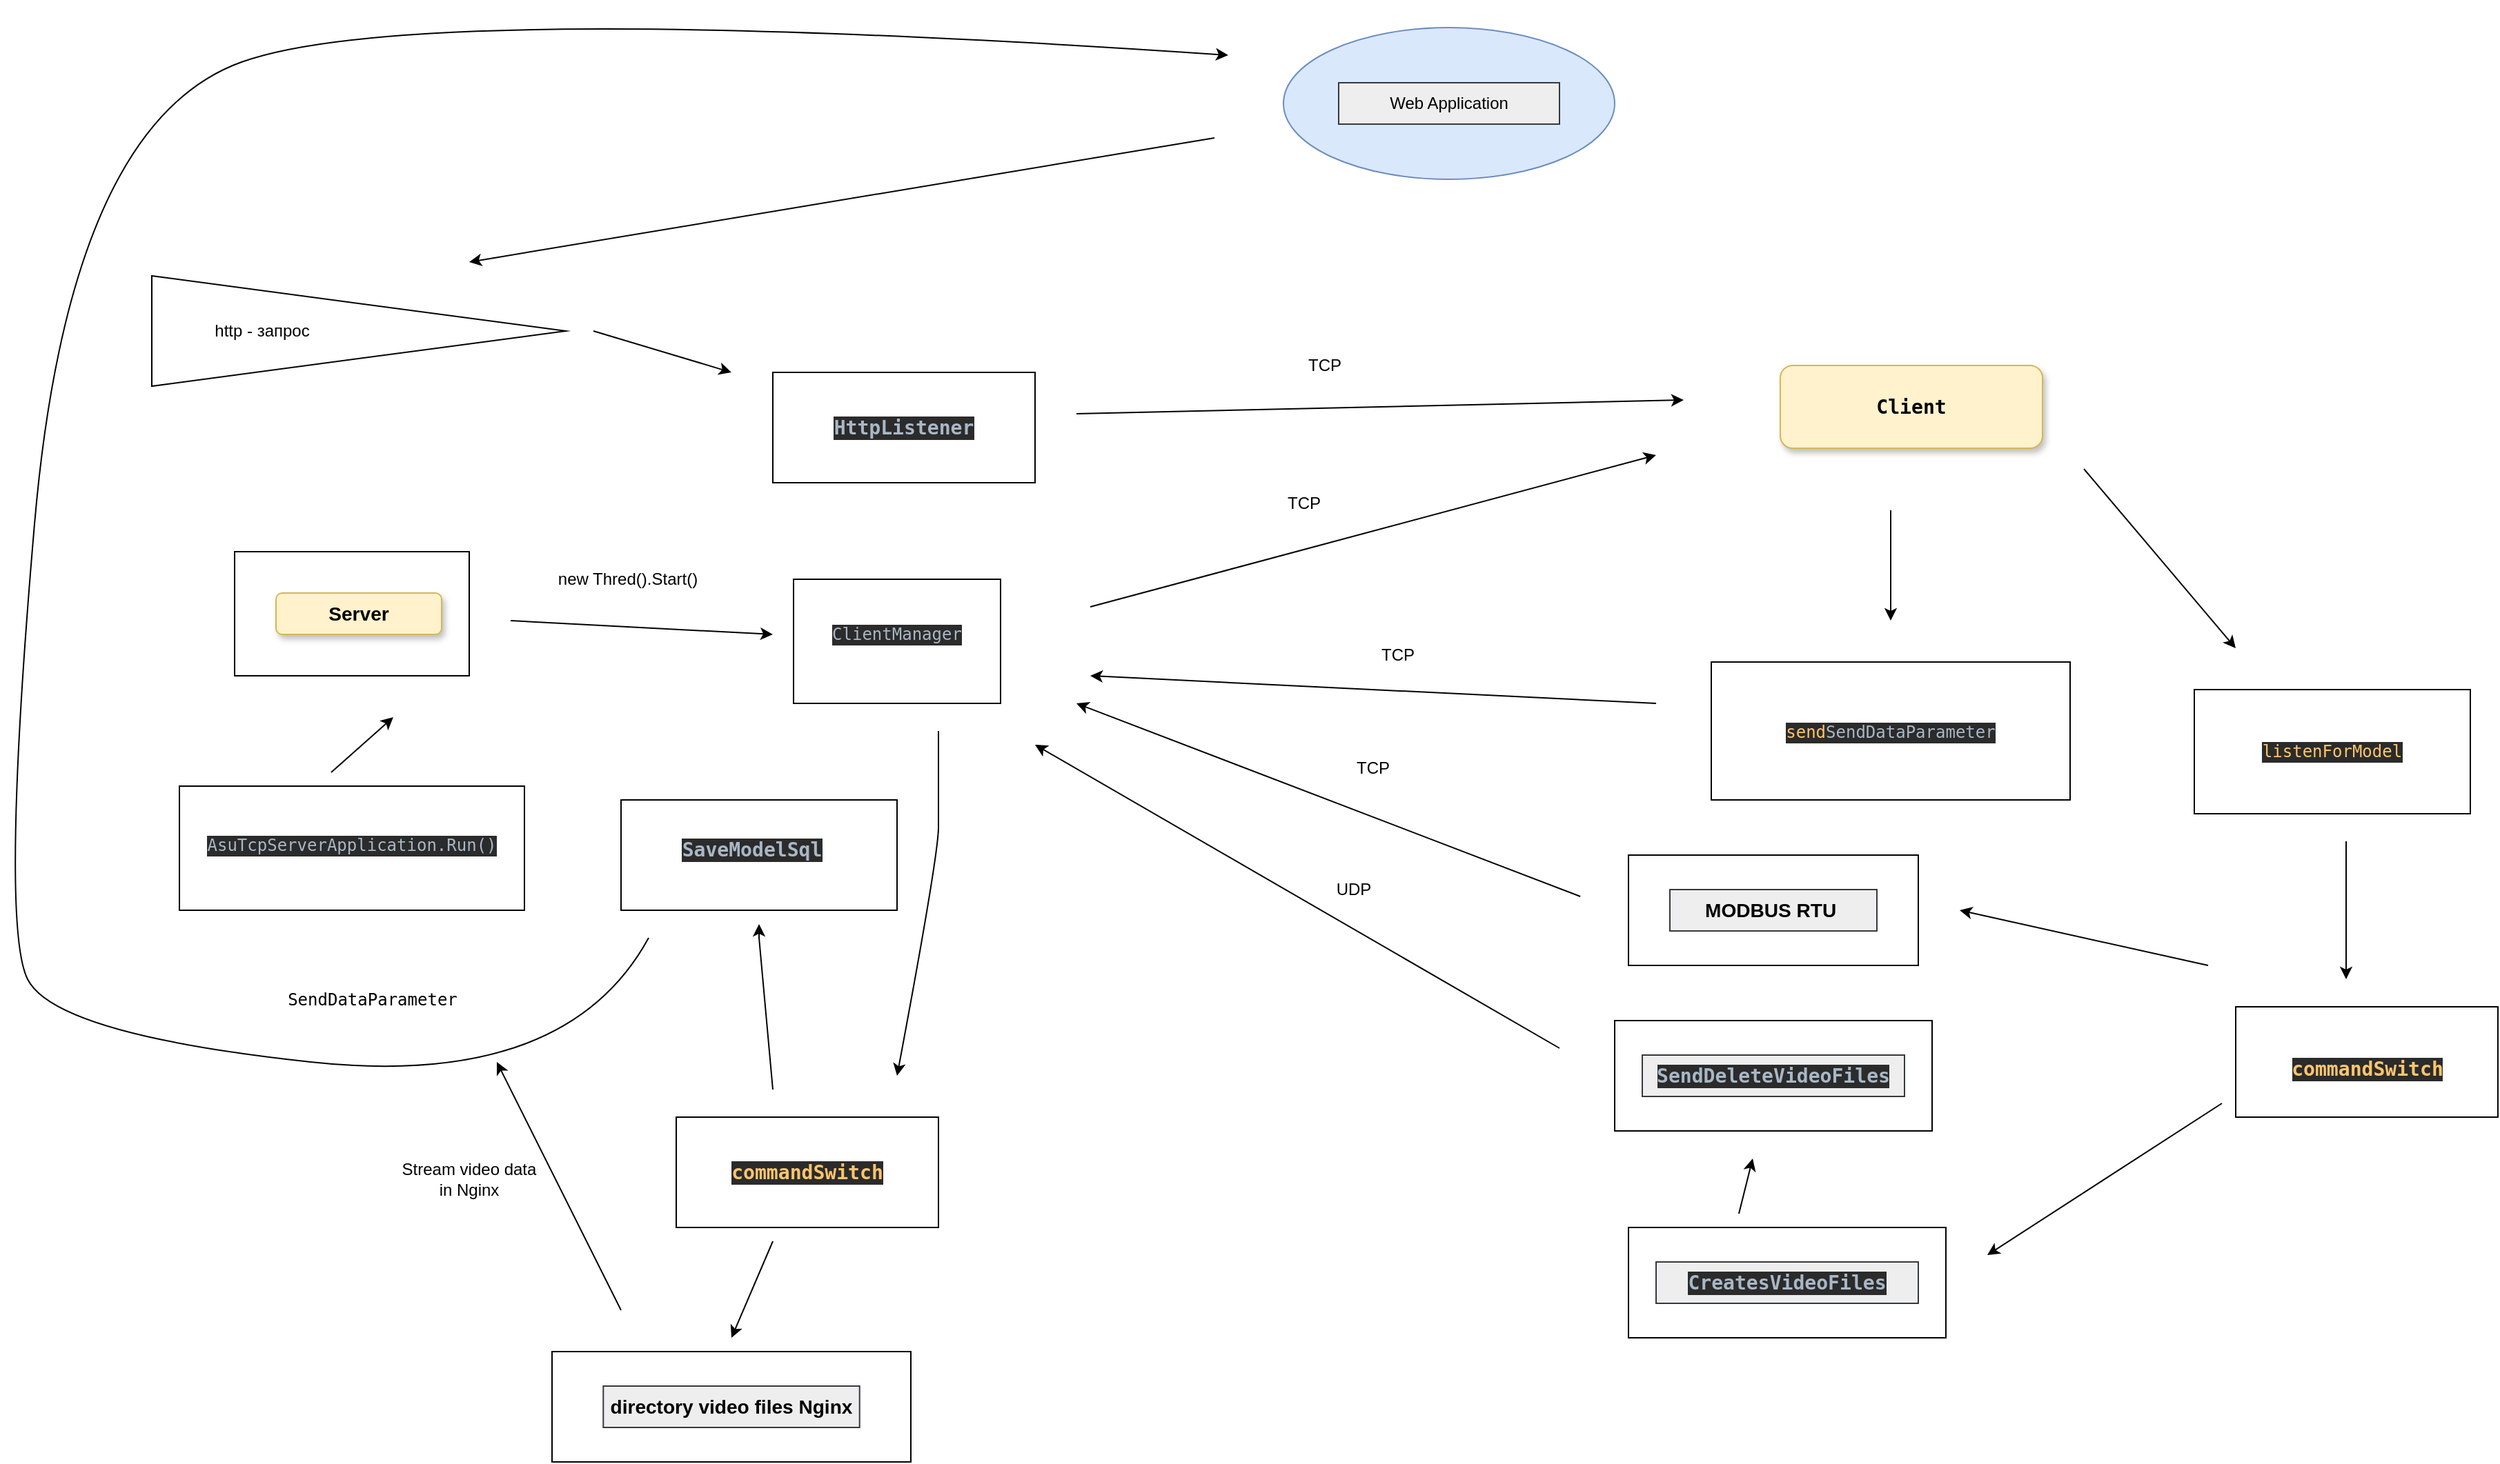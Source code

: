 <mxfile version="26.2.12">
  <diagram name="Страница — 1" id="Rlb4geR-uArXS-s5FVeR">
    <mxGraphModel dx="2641" dy="2001" grid="1" gridSize="10" guides="1" tooltips="1" connect="1" arrows="1" fold="1" page="1" pageScale="1" pageWidth="827" pageHeight="1169" math="0" shadow="0">
      <root>
        <mxCell id="0" />
        <mxCell id="1" parent="0" />
        <mxCell id="e1HhbXOasenDF4UahTZo-28" value="" style="group" parent="1" vertex="1" connectable="0">
          <mxGeometry x="430" y="230" width="410" height="110" as="geometry" />
        </mxCell>
        <mxCell id="e1HhbXOasenDF4UahTZo-27" value="" style="endArrow=classic;html=1;rounded=0;" parent="e1HhbXOasenDF4UahTZo-28" edge="1">
          <mxGeometry width="50" height="50" relative="1" as="geometry">
            <mxPoint y="110" as="sourcePoint" />
            <mxPoint x="410" as="targetPoint" />
          </mxGeometry>
        </mxCell>
        <mxCell id="e1HhbXOasenDF4UahTZo-10" value="TCP" style="text;html=1;align=center;verticalAlign=middle;whiteSpace=wrap;rounded=0;" parent="e1HhbXOasenDF4UahTZo-28" vertex="1">
          <mxGeometry x="125" y="20" width="60" height="30" as="geometry" />
        </mxCell>
        <mxCell id="DZhZ3NEIW7f9vNb_lT48-37" value="" style="group" parent="1" vertex="1" connectable="0">
          <mxGeometry x="430" y="360" width="410" height="50" as="geometry" />
        </mxCell>
        <mxCell id="DZhZ3NEIW7f9vNb_lT48-35" value="TCP" style="text;html=1;align=center;verticalAlign=middle;whiteSpace=wrap;rounded=0;" parent="DZhZ3NEIW7f9vNb_lT48-37" vertex="1">
          <mxGeometry x="209.358" width="28.197" height="30" as="geometry" />
        </mxCell>
        <mxCell id="DZhZ3NEIW7f9vNb_lT48-36" value="" style="endArrow=classic;html=1;rounded=0;" parent="DZhZ3NEIW7f9vNb_lT48-37" edge="1">
          <mxGeometry width="50" height="50" relative="1" as="geometry">
            <mxPoint x="410" y="50" as="sourcePoint" />
            <mxPoint y="30" as="targetPoint" />
          </mxGeometry>
        </mxCell>
        <mxCell id="DZhZ3NEIW7f9vNb_lT48-41" value="" style="group" parent="1" vertex="1" connectable="0">
          <mxGeometry x="570" y="-80" width="240" height="110" as="geometry" />
        </mxCell>
        <mxCell id="DZhZ3NEIW7f9vNb_lT48-39" value="" style="ellipse;whiteSpace=wrap;html=1;fillColor=#dae8fc;strokeColor=#6c8ebf;" parent="DZhZ3NEIW7f9vNb_lT48-41" vertex="1">
          <mxGeometry width="240" height="110" as="geometry" />
        </mxCell>
        <mxCell id="DZhZ3NEIW7f9vNb_lT48-40" value="Web Application" style="text;html=1;align=center;verticalAlign=middle;whiteSpace=wrap;rounded=0;fillColor=#eeeeee;strokeColor=#36393d;" parent="DZhZ3NEIW7f9vNb_lT48-41" vertex="1">
          <mxGeometry x="40" y="40" width="160" height="30" as="geometry" />
        </mxCell>
        <mxCell id="DZhZ3NEIW7f9vNb_lT48-42" value="" style="curved=1;endArrow=classic;html=1;rounded=0;" parent="1" edge="1">
          <mxGeometry width="50" height="50" relative="1" as="geometry">
            <mxPoint x="520" as="sourcePoint" />
            <mxPoint x="-20" y="90" as="targetPoint" />
          </mxGeometry>
        </mxCell>
        <mxCell id="NLAvYXo63p6HXr1ehUvE-6" value="" style="group" parent="1" vertex="1" connectable="0">
          <mxGeometry x="-260" y="100" width="660" height="510" as="geometry" />
        </mxCell>
        <mxCell id="H-TNr5gwwFv5uBEyfBBC-3" value="" style="group" parent="NLAvYXo63p6HXr1ehUvE-6" vertex="1" connectable="0">
          <mxGeometry x="10" width="300" height="80" as="geometry" />
        </mxCell>
        <mxCell id="H-TNr5gwwFv5uBEyfBBC-1" value="" style="triangle;whiteSpace=wrap;html=1;" parent="H-TNr5gwwFv5uBEyfBBC-3" vertex="1">
          <mxGeometry width="300" height="80" as="geometry" />
        </mxCell>
        <mxCell id="H-TNr5gwwFv5uBEyfBBC-2" value="http - запрос" style="text;html=1;align=center;verticalAlign=middle;whiteSpace=wrap;rounded=0;" parent="H-TNr5gwwFv5uBEyfBBC-3" vertex="1">
          <mxGeometry x="10" y="25" width="140" height="30" as="geometry" />
        </mxCell>
        <mxCell id="DZhZ3NEIW7f9vNb_lT48-23" value="" style="endArrow=classic;html=1;rounded=0;" parent="NLAvYXo63p6HXr1ehUvE-6" edge="1">
          <mxGeometry width="50" height="50" relative="1" as="geometry">
            <mxPoint x="140" y="360" as="sourcePoint" />
            <mxPoint x="185" y="320" as="targetPoint" />
          </mxGeometry>
        </mxCell>
        <mxCell id="DZhZ3NEIW7f9vNb_lT48-26" value="" style="group" parent="NLAvYXo63p6HXr1ehUvE-6" vertex="1" connectable="0">
          <mxGeometry x="270" y="205" width="190" height="55" as="geometry" />
        </mxCell>
        <mxCell id="DZhZ3NEIW7f9vNb_lT48-19" value="" style="endArrow=classic;html=1;rounded=0;" parent="DZhZ3NEIW7f9vNb_lT48-26" edge="1">
          <mxGeometry width="50" height="50" relative="1" as="geometry">
            <mxPoint y="45" as="sourcePoint" />
            <mxPoint x="190" y="55" as="targetPoint" />
            <Array as="points" />
          </mxGeometry>
        </mxCell>
        <mxCell id="DZhZ3NEIW7f9vNb_lT48-25" value="new Thred().Start()" style="text;html=1;align=center;verticalAlign=middle;whiteSpace=wrap;rounded=0;" parent="DZhZ3NEIW7f9vNb_lT48-26" vertex="1">
          <mxGeometry x="10" width="150" height="30" as="geometry" />
        </mxCell>
        <mxCell id="m5N0PNYgIAlCXumPe1nF-3" value="" style="group" parent="NLAvYXo63p6HXr1ehUvE-6" vertex="1" connectable="0">
          <mxGeometry width="660" height="510" as="geometry" />
        </mxCell>
        <mxCell id="DZhZ3NEIW7f9vNb_lT48-15" value="" style="group" parent="m5N0PNYgIAlCXumPe1nF-3" vertex="1" connectable="0">
          <mxGeometry x="460" width="200" height="310" as="geometry" />
        </mxCell>
        <mxCell id="sLcExM32GNROcuiAEgF3-1" value="" style="rounded=0;whiteSpace=wrap;html=1;container=0;" parent="DZhZ3NEIW7f9vNb_lT48-15" vertex="1">
          <mxGeometry x="15" y="220" width="150" height="90" as="geometry" />
        </mxCell>
        <mxCell id="sLcExM32GNROcuiAEgF3-3" value="&lt;pre style=&quot;background-color: rgb(43, 43, 43); color: rgb(169, 183, 198); font-family: &amp;quot;JetBrains Mono&amp;quot;, monospace;&quot;&gt;&lt;pre style=&quot;font-family: &amp;quot;JetBrains Mono&amp;quot;, monospace;&quot;&gt;&lt;span style=&quot;background-color: light-dark(rgb(43, 43, 43), rgb(200, 200, 200)); color: light-dark(rgb(169, 183, 198), rgb(71, 83, 96)); white-space: normal;&quot;&gt;ClientManager&lt;/span&gt;&lt;/pre&gt;&lt;/pre&gt;" style="text;html=1;align=center;verticalAlign=middle;whiteSpace=wrap;rounded=0;container=0;" parent="DZhZ3NEIW7f9vNb_lT48-15" vertex="1">
          <mxGeometry x="30" y="230.0" width="120" height="60" as="geometry" />
        </mxCell>
        <mxCell id="DZhZ3NEIW7f9vNb_lT48-22" value="" style="group" parent="m5N0PNYgIAlCXumPe1nF-3" vertex="1" connectable="0">
          <mxGeometry x="30" y="370" width="250" height="90" as="geometry" />
        </mxCell>
        <mxCell id="DZhZ3NEIW7f9vNb_lT48-20" value="" style="rounded=0;whiteSpace=wrap;html=1;" parent="DZhZ3NEIW7f9vNb_lT48-22" vertex="1">
          <mxGeometry width="250" height="90" as="geometry" />
        </mxCell>
        <mxCell id="DZhZ3NEIW7f9vNb_lT48-21" value="&lt;pre style=&quot;background-color: rgb(43, 43, 43); color: rgb(169, 183, 198); font-family: &amp;quot;JetBrains Mono&amp;quot;, monospace;&quot;&gt;AsuTcpServerApplication.Run()&lt;/pre&gt;" style="text;html=1;align=center;verticalAlign=middle;whiteSpace=wrap;rounded=0;" parent="DZhZ3NEIW7f9vNb_lT48-22" vertex="1">
          <mxGeometry x="20" y="25" width="210" height="35" as="geometry" />
        </mxCell>
        <mxCell id="DZhZ3NEIW7f9vNb_lT48-24" value="" style="group" parent="m5N0PNYgIAlCXumPe1nF-3" vertex="1" connectable="0">
          <mxGeometry x="70" y="200" width="170" height="90" as="geometry" />
        </mxCell>
        <mxCell id="DZhZ3NEIW7f9vNb_lT48-16" value="" style="rounded=0;whiteSpace=wrap;html=1;" parent="DZhZ3NEIW7f9vNb_lT48-24" vertex="1">
          <mxGeometry width="170" height="90" as="geometry" />
        </mxCell>
        <mxCell id="DZhZ3NEIW7f9vNb_lT48-17" value="&lt;h3&gt;Server&lt;/h3&gt;" style="text;html=1;align=center;verticalAlign=middle;whiteSpace=wrap;rounded=1;shadow=1;fillColor=#fff2cc;strokeColor=#d6b656;" parent="DZhZ3NEIW7f9vNb_lT48-24" vertex="1">
          <mxGeometry x="30" y="30" width="120" height="30" as="geometry" />
        </mxCell>
        <mxCell id="m5N0PNYgIAlCXumPe1nF-1" value="" style="group" parent="m5N0PNYgIAlCXumPe1nF-3" vertex="1" connectable="0">
          <mxGeometry x="350" y="380" width="200" height="80" as="geometry" />
        </mxCell>
        <mxCell id="e1HhbXOasenDF4UahTZo-16" value="" style="rounded=0;whiteSpace=wrap;html=1;" parent="m5N0PNYgIAlCXumPe1nF-1" vertex="1">
          <mxGeometry width="200" height="80" as="geometry" />
        </mxCell>
        <mxCell id="NLAvYXo63p6HXr1ehUvE-1" value="" style="group" parent="m5N0PNYgIAlCXumPe1nF-1" vertex="1" connectable="0">
          <mxGeometry y="8.889" width="200" height="71.111" as="geometry" />
        </mxCell>
        <mxCell id="e1HhbXOasenDF4UahTZo-17" value="&lt;h3 style=&quot;background-color: light-dark(rgb(43, 43, 43), rgb(200, 200, 200)); color: light-dark(rgb(169, 183, 198), rgb(71, 83, 96)); font-family: &amp;quot;JetBrains Mono&amp;quot;, monospace;&quot;&gt;SaveModelSql&lt;/h3&gt;" style="text;html=1;align=center;verticalAlign=middle;whiteSpace=wrap;rounded=0;" parent="NLAvYXo63p6HXr1ehUvE-1" vertex="1">
          <mxGeometry x="30" y="8.889" width="130" height="35.556" as="geometry" />
        </mxCell>
        <mxCell id="DZhZ3NEIW7f9vNb_lT48-9" value="" style="group" parent="1" vertex="1" connectable="0">
          <mxGeometry x="1230" y="400" width="210" height="90" as="geometry" />
        </mxCell>
        <mxCell id="DZhZ3NEIW7f9vNb_lT48-6" value="" style="rounded=0;whiteSpace=wrap;html=1;" parent="DZhZ3NEIW7f9vNb_lT48-9" vertex="1">
          <mxGeometry width="200" height="90" as="geometry" />
        </mxCell>
        <mxCell id="DZhZ3NEIW7f9vNb_lT48-3" value="&lt;pre style=&quot;background-color:#2b2b2b;color:#a9b7c6;font-family:&#39;JetBrains Mono&#39;,monospace;font-size:9,8pt;&quot;&gt;&lt;span style=&quot;color:#ffc66d;&quot;&gt;listenForModel&lt;/span&gt;&lt;/pre&gt;" style="text;html=1;align=center;verticalAlign=middle;whiteSpace=wrap;rounded=0;" parent="DZhZ3NEIW7f9vNb_lT48-9" vertex="1">
          <mxGeometry x="10" y="10" width="180" height="70" as="geometry" />
        </mxCell>
        <mxCell id="DZhZ3NEIW7f9vNb_lT48-10" value="" style="endArrow=classic;html=1;rounded=0;" parent="1" edge="1">
          <mxGeometry width="50" height="50" relative="1" as="geometry">
            <mxPoint x="1150" y="240" as="sourcePoint" />
            <mxPoint x="1260" y="370" as="targetPoint" />
          </mxGeometry>
        </mxCell>
        <mxCell id="DZhZ3NEIW7f9vNb_lT48-30" value="" style="group" parent="1" vertex="1" connectable="0">
          <mxGeometry x="1260" y="630" width="190" height="80" as="geometry" />
        </mxCell>
        <mxCell id="DZhZ3NEIW7f9vNb_lT48-28" value="" style="rounded=0;whiteSpace=wrap;html=1;" parent="DZhZ3NEIW7f9vNb_lT48-30" vertex="1">
          <mxGeometry width="190" height="80" as="geometry" />
        </mxCell>
        <mxCell id="DZhZ3NEIW7f9vNb_lT48-29" value="&lt;h3 style=&quot;background-color: light-dark(rgb(43, 43, 43), rgb(200, 200, 200)); color: light-dark(rgb(169, 183, 198), rgb(71, 83, 96)); font-family: &amp;quot;JetBrains Mono&amp;quot;, monospace;&quot;&gt;&lt;span style=&quot;color: rgb(255, 198, 109);&quot;&gt;commandSwitch&lt;/span&gt;&lt;/h3&gt;" style="text;html=1;align=center;verticalAlign=middle;whiteSpace=wrap;rounded=0;" parent="DZhZ3NEIW7f9vNb_lT48-30" vertex="1">
          <mxGeometry x="1" y="30" width="189" height="30" as="geometry" />
        </mxCell>
        <mxCell id="DZhZ3NEIW7f9vNb_lT48-31" value="" style="endArrow=classic;html=1;rounded=0;" parent="1" edge="1">
          <mxGeometry width="50" height="50" relative="1" as="geometry">
            <mxPoint x="1340" y="510" as="sourcePoint" />
            <mxPoint x="1340" y="610" as="targetPoint" />
          </mxGeometry>
        </mxCell>
        <mxCell id="DZhZ3NEIW7f9vNb_lT48-2" value="" style="endArrow=classic;html=1;rounded=0;" parent="1" edge="1">
          <mxGeometry width="50" height="50" relative="1" as="geometry">
            <mxPoint x="1010" y="270" as="sourcePoint" />
            <mxPoint x="1010" y="350" as="targetPoint" />
          </mxGeometry>
        </mxCell>
        <mxCell id="e1HhbXOasenDF4UahTZo-5" value="" style="group" parent="1" vertex="1" connectable="0">
          <mxGeometry x="860" y="370" width="260" height="100" as="geometry" />
        </mxCell>
        <mxCell id="DZhZ3NEIW7f9vNb_lT48-50" value="" style="group" parent="e1HhbXOasenDF4UahTZo-5" vertex="1" connectable="0">
          <mxGeometry x="20" y="10" width="260" height="100" as="geometry" />
        </mxCell>
        <mxCell id="sLcExM32GNROcuiAEgF3-7" value="" style="rounded=0;whiteSpace=wrap;html=1;container=0;" parent="DZhZ3NEIW7f9vNb_lT48-50" vertex="1">
          <mxGeometry width="260" height="100" as="geometry" />
        </mxCell>
        <mxCell id="sLcExM32GNROcuiAEgF3-8" value="&lt;pre style=&quot;background-color: rgb(43, 43, 43); color: rgb(169, 183, 198); font-family: &amp;quot;JetBrains Mono&amp;quot;, monospace;&quot;&gt;&lt;span style=&quot;color: rgb(255, 198, 109);&quot;&gt;send&lt;/span&gt;SendDataParameter&lt;/pre&gt;" style="text;html=1;align=center;verticalAlign=middle;whiteSpace=wrap;rounded=0;container=0;" parent="DZhZ3NEIW7f9vNb_lT48-50" vertex="1">
          <mxGeometry x="10" y="31.25" width="240" height="38.75" as="geometry" />
        </mxCell>
        <mxCell id="e1HhbXOasenDF4UahTZo-4" value="" style="group;fillColor=none;strokeColor=none;" parent="1" vertex="1" connectable="0">
          <mxGeometry x="930" y="165" width="190" height="60" as="geometry" />
        </mxCell>
        <mxCell id="sLcExM32GNROcuiAEgF3-16" value="" style="rounded=1;whiteSpace=wrap;html=1;container=0;fillColor=#fff2cc;strokeColor=#d6b656;shadow=1;" parent="e1HhbXOasenDF4UahTZo-4" vertex="1">
          <mxGeometry width="190" height="60" as="geometry" />
        </mxCell>
        <mxCell id="sLcExM32GNROcuiAEgF3-17" value="&lt;pre style=&quot;font-family: &amp;quot;JetBrains Mono&amp;quot;, monospace;&quot;&gt;&lt;h3 style=&quot;font-family: &amp;quot;JetBrains Mono&amp;quot;, monospace;&quot;&gt;&lt;span&gt;&lt;font style=&quot;color: rgb(0, 0, 0);&quot;&gt;Client&lt;/font&gt;&lt;/span&gt;&lt;/h3&gt;&lt;/pre&gt;" style="text;html=1;align=center;verticalAlign=middle;whiteSpace=wrap;rounded=0;container=0;" parent="e1HhbXOasenDF4UahTZo-4" vertex="1">
          <mxGeometry x="20" y="15" width="150" height="30" as="geometry" />
        </mxCell>
        <mxCell id="ai5DoE-j9dVeO6S0Kztq-2" value="" style="group" parent="1" vertex="1" connectable="0">
          <mxGeometry x="820" y="520" width="210" height="80" as="geometry" />
        </mxCell>
        <mxCell id="ai5DoE-j9dVeO6S0Kztq-3" value="" style="rounded=0;whiteSpace=wrap;html=1;" parent="ai5DoE-j9dVeO6S0Kztq-2" vertex="1">
          <mxGeometry width="210" height="80" as="geometry" />
        </mxCell>
        <mxCell id="ai5DoE-j9dVeO6S0Kztq-4" value="&lt;h3&gt;MODBUS RTU&amp;nbsp;&lt;/h3&gt;" style="text;html=1;align=center;verticalAlign=middle;whiteSpace=wrap;rounded=0;fillColor=#eeeeee;strokeColor=#36393d;" parent="ai5DoE-j9dVeO6S0Kztq-2" vertex="1">
          <mxGeometry x="30.0" y="25" width="150.0" height="30" as="geometry" />
        </mxCell>
        <mxCell id="ai5DoE-j9dVeO6S0Kztq-5" value="" style="endArrow=classic;html=1;rounded=0;" parent="1" edge="1">
          <mxGeometry width="50" height="50" relative="1" as="geometry">
            <mxPoint x="1240" y="600" as="sourcePoint" />
            <mxPoint x="1060" y="560" as="targetPoint" />
            <Array as="points" />
          </mxGeometry>
        </mxCell>
        <mxCell id="DZhZ3NEIW7f9vNb_lT48-48" value="Stream video data&lt;div&gt;in Nginx&lt;/div&gt;" style="text;html=1;align=center;verticalAlign=middle;whiteSpace=wrap;rounded=0;" parent="1" vertex="1">
          <mxGeometry x="-90" y="720" width="140" height="70" as="geometry" />
        </mxCell>
        <mxCell id="e1HhbXOasenDF4UahTZo-31" value="" style="endArrow=classic;html=1;rounded=0;" parent="1" edge="1">
          <mxGeometry width="50" height="50" relative="1" as="geometry">
            <mxPoint x="1250" y="700" as="sourcePoint" />
            <mxPoint x="1080" y="810" as="targetPoint" />
          </mxGeometry>
        </mxCell>
        <mxCell id="NLAvYXo63p6HXr1ehUvE-2" value="" style="group" parent="1" vertex="1" connectable="0">
          <mxGeometry x="810" y="640" width="240" height="80" as="geometry" />
        </mxCell>
        <mxCell id="sLskg5KtUclv5ER6T-Q3-1" value="" style="group" vertex="1" connectable="0" parent="NLAvYXo63p6HXr1ehUvE-2">
          <mxGeometry width="230" height="80" as="geometry" />
        </mxCell>
        <mxCell id="e1HhbXOasenDF4UahTZo-19" value="" style="rounded=0;whiteSpace=wrap;html=1;" parent="sLskg5KtUclv5ER6T-Q3-1" vertex="1">
          <mxGeometry width="230" height="80" as="geometry" />
        </mxCell>
        <mxCell id="e1HhbXOasenDF4UahTZo-20" value="&lt;h3&gt;&lt;pre style=&quot;background-color: rgb(43, 43, 43); color: rgb(169, 183, 198); font-family: &amp;quot;JetBrains Mono&amp;quot;, monospace;&quot;&gt;&lt;pre style=&quot;font-family: &amp;quot;JetBrains Mono&amp;quot;, monospace;&quot;&gt;SendDeleteVideoFiles&lt;/pre&gt;&lt;/pre&gt;&lt;/h3&gt;" style="text;html=1;align=center;verticalAlign=middle;whiteSpace=wrap;rounded=0;fillColor=#eeeeee;strokeColor=#36393d;" parent="sLskg5KtUclv5ER6T-Q3-1" vertex="1">
          <mxGeometry x="20" y="25" width="190" height="30" as="geometry" />
        </mxCell>
        <mxCell id="ai5DoE-j9dVeO6S0Kztq-22" value="" style="group" parent="1" vertex="1" connectable="0">
          <mxGeometry x="40" y="880" width="260" height="80" as="geometry" />
        </mxCell>
        <mxCell id="ai5DoE-j9dVeO6S0Kztq-19" value="" style="rounded=0;whiteSpace=wrap;html=1;" parent="ai5DoE-j9dVeO6S0Kztq-22" vertex="1">
          <mxGeometry width="260" height="80" as="geometry" />
        </mxCell>
        <mxCell id="ai5DoE-j9dVeO6S0Kztq-20" value="&lt;h3&gt;directory video files Nginx&lt;/h3&gt;" style="text;html=1;align=center;verticalAlign=middle;whiteSpace=wrap;rounded=0;fillColor=#eeeeee;strokeColor=#36393d;" parent="ai5DoE-j9dVeO6S0Kztq-22" vertex="1">
          <mxGeometry x="37.143" y="25" width="185.714" height="30" as="geometry" />
        </mxCell>
        <mxCell id="ai5DoE-j9dVeO6S0Kztq-23" value="" style="endArrow=classic;html=1;rounded=0;" parent="1" edge="1">
          <mxGeometry width="50" height="50" relative="1" as="geometry">
            <mxPoint x="90" y="850" as="sourcePoint" />
            <mxPoint y="670" as="targetPoint" />
          </mxGeometry>
        </mxCell>
        <mxCell id="e1HhbXOasenDF4UahTZo-14" value="TCP" style="text;html=1;align=center;verticalAlign=middle;whiteSpace=wrap;rounded=0;" parent="1" vertex="1">
          <mxGeometry x="624.187" y="444.29" width="21.635" height="25.714" as="geometry" />
        </mxCell>
        <mxCell id="e1HhbXOasenDF4UahTZo-29" value="" style="endArrow=classic;html=1;rounded=0;" parent="1" edge="1">
          <mxGeometry width="50" height="50" relative="1" as="geometry">
            <mxPoint x="785.094" y="550" as="sourcePoint" />
            <mxPoint x="420" y="410" as="targetPoint" />
          </mxGeometry>
        </mxCell>
        <mxCell id="ai5DoE-j9dVeO6S0Kztq-26" value="" style="group" parent="1" vertex="1" connectable="0">
          <mxGeometry x="-360" y="-100" width="890" height="920" as="geometry" />
        </mxCell>
        <mxCell id="DZhZ3NEIW7f9vNb_lT48-46" value="" style="group" parent="ai5DoE-j9dVeO6S0Kztq-26" vertex="1" connectable="0">
          <mxGeometry width="890" height="850" as="geometry" />
        </mxCell>
        <mxCell id="DZhZ3NEIW7f9vNb_lT48-43" value="" style="curved=1;endArrow=classic;html=1;rounded=0;" parent="DZhZ3NEIW7f9vNb_lT48-46" edge="1">
          <mxGeometry width="50" height="50" relative="1" as="geometry">
            <mxPoint x="470" y="680" as="sourcePoint" />
            <mxPoint x="890" y="40" as="targetPoint" />
            <Array as="points">
              <mxPoint x="410" y="790" />
              <mxPoint x="40" y="750" />
              <mxPoint y="670" />
              <mxPoint x="50" y="90" />
              <mxPoint x="300" />
            </Array>
          </mxGeometry>
        </mxCell>
        <mxCell id="DZhZ3NEIW7f9vNb_lT48-45" value="&lt;pre style=&quot;font-family: &amp;quot;JetBrains Mono&amp;quot;, monospace;&quot;&gt;&lt;font style=&quot;color: rgb(0, 0, 0);&quot;&gt;SendDataParameter&lt;/font&gt;&lt;/pre&gt;" style="text;html=1;align=center;verticalAlign=middle;whiteSpace=wrap;rounded=0;" parent="DZhZ3NEIW7f9vNb_lT48-46" vertex="1">
          <mxGeometry x="200" y="710" width="140" height="30" as="geometry" />
        </mxCell>
        <mxCell id="ai5DoE-j9dVeO6S0Kztq-6" value="" style="group" parent="DZhZ3NEIW7f9vNb_lT48-46" vertex="1" connectable="0">
          <mxGeometry x="490" y="810" width="190" height="80" as="geometry" />
        </mxCell>
        <mxCell id="ai5DoE-j9dVeO6S0Kztq-16" value="" style="group" parent="ai5DoE-j9dVeO6S0Kztq-6" vertex="1" connectable="0">
          <mxGeometry width="190" height="80" as="geometry" />
        </mxCell>
        <mxCell id="ai5DoE-j9dVeO6S0Kztq-7" value="" style="rounded=0;whiteSpace=wrap;html=1;" parent="ai5DoE-j9dVeO6S0Kztq-16" vertex="1">
          <mxGeometry width="190" height="80" as="geometry" />
        </mxCell>
        <mxCell id="ai5DoE-j9dVeO6S0Kztq-8" value="&lt;h3 style=&quot;background-color: light-dark(rgb(43, 43, 43), rgb(200, 200, 200)); color: light-dark(rgb(169, 183, 198), rgb(71, 83, 96)); font-family: &amp;quot;JetBrains Mono&amp;quot;, monospace;&quot;&gt;&lt;span style=&quot;color: rgb(255, 198, 109);&quot;&gt;commandSwitch&lt;/span&gt;&lt;/h3&gt;" style="text;html=1;align=center;verticalAlign=middle;whiteSpace=wrap;rounded=0;" parent="ai5DoE-j9dVeO6S0Kztq-16" vertex="1">
          <mxGeometry x="20" y="25" width="150" height="30" as="geometry" />
        </mxCell>
        <mxCell id="ai5DoE-j9dVeO6S0Kztq-14" value="" style="endArrow=classic;html=1;rounded=0;" parent="DZhZ3NEIW7f9vNb_lT48-46" edge="1">
          <mxGeometry width="50" height="50" relative="1" as="geometry">
            <mxPoint x="560" y="790" as="sourcePoint" />
            <mxPoint x="550" y="670" as="targetPoint" />
            <Array as="points">
              <mxPoint x="550" y="680" />
            </Array>
          </mxGeometry>
        </mxCell>
        <mxCell id="9moIbUid0w-L-f09wFap-10" value="" style="group" parent="DZhZ3NEIW7f9vNb_lT48-46" vertex="1" connectable="0">
          <mxGeometry x="560" y="270" width="190" height="80" as="geometry" />
        </mxCell>
        <mxCell id="9moIbUid0w-L-f09wFap-1" value="" style="rounded=0;whiteSpace=wrap;html=1;" parent="9moIbUid0w-L-f09wFap-10" vertex="1">
          <mxGeometry width="190" height="80" as="geometry" />
        </mxCell>
        <mxCell id="9moIbUid0w-L-f09wFap-2" value="&lt;h3 style=&quot;background-color: light-dark(rgb(43, 43, 43), rgb(200, 200, 200)); color: light-dark(rgb(169, 183, 198), rgb(71, 83, 96)); font-family: &amp;quot;JetBrains Mono&amp;quot;, monospace;&quot;&gt;&lt;pre style=&quot;font-family: &amp;quot;JetBrains Mono&amp;quot;, monospace;&quot;&gt;HttpListener&lt;/pre&gt;&lt;/h3&gt;" style="text;html=1;align=center;verticalAlign=middle;whiteSpace=wrap;rounded=0;" parent="9moIbUid0w-L-f09wFap-10" vertex="1">
          <mxGeometry x="20" y="25" width="150" height="30" as="geometry" />
        </mxCell>
        <mxCell id="ai5DoE-j9dVeO6S0Kztq-21" value="" style="endArrow=classic;html=1;rounded=0;" parent="ai5DoE-j9dVeO6S0Kztq-26" edge="1">
          <mxGeometry width="50" height="50" relative="1" as="geometry">
            <mxPoint x="560" y="900" as="sourcePoint" />
            <mxPoint x="530" y="970" as="targetPoint" />
            <Array as="points" />
          </mxGeometry>
        </mxCell>
        <mxCell id="DZhZ3NEIW7f9vNb_lT48-47" value="" style="endArrow=classic;html=1;rounded=0;" parent="1" edge="1">
          <mxGeometry width="50" height="50" relative="1" as="geometry">
            <mxPoint x="770" y="660" as="sourcePoint" />
            <mxPoint x="390" y="440" as="targetPoint" />
          </mxGeometry>
        </mxCell>
        <mxCell id="e1HhbXOasenDF4UahTZo-22" value="UDP" style="text;html=1;align=center;verticalAlign=middle;whiteSpace=wrap;rounded=0;" parent="1" vertex="1">
          <mxGeometry x="595.536" y="530" width="50.286" height="30" as="geometry" />
        </mxCell>
        <mxCell id="9moIbUid0w-L-f09wFap-8" value="" style="endArrow=classic;html=1;rounded=0;" parent="1" edge="1">
          <mxGeometry width="50" height="50" relative="1" as="geometry">
            <mxPoint x="70" y="140" as="sourcePoint" />
            <mxPoint x="170" y="170" as="targetPoint" />
          </mxGeometry>
        </mxCell>
        <mxCell id="9moIbUid0w-L-f09wFap-9" value="" style="endArrow=classic;html=1;rounded=0;" parent="1" edge="1">
          <mxGeometry width="50" height="50" relative="1" as="geometry">
            <mxPoint x="420" y="200" as="sourcePoint" />
            <mxPoint x="860" y="190" as="targetPoint" />
          </mxGeometry>
        </mxCell>
        <mxCell id="9moIbUid0w-L-f09wFap-11" value="" style="curved=1;endArrow=classic;html=1;rounded=0;" parent="1" edge="1">
          <mxGeometry width="50" height="50" relative="1" as="geometry">
            <mxPoint x="320" y="430" as="sourcePoint" />
            <mxPoint x="290" y="680" as="targetPoint" />
            <Array as="points">
              <mxPoint x="320" y="480" />
              <mxPoint x="320" y="520" />
            </Array>
          </mxGeometry>
        </mxCell>
        <mxCell id="9moIbUid0w-L-f09wFap-13" value="TCP" style="text;html=1;align=center;verticalAlign=middle;whiteSpace=wrap;rounded=0;" parent="1" vertex="1">
          <mxGeometry x="570" y="150" width="60" height="30" as="geometry" />
        </mxCell>
        <mxCell id="sLskg5KtUclv5ER6T-Q3-3" value="" style="group" vertex="1" connectable="0" parent="1">
          <mxGeometry x="820" y="790" width="240" height="80" as="geometry" />
        </mxCell>
        <mxCell id="sLskg5KtUclv5ER6T-Q3-4" value="" style="group" vertex="1" connectable="0" parent="sLskg5KtUclv5ER6T-Q3-3">
          <mxGeometry width="230" height="80" as="geometry" />
        </mxCell>
        <mxCell id="sLskg5KtUclv5ER6T-Q3-5" value="" style="rounded=0;whiteSpace=wrap;html=1;" vertex="1" parent="sLskg5KtUclv5ER6T-Q3-4">
          <mxGeometry width="230" height="80" as="geometry" />
        </mxCell>
        <mxCell id="sLskg5KtUclv5ER6T-Q3-6" value="&lt;h3&gt;&lt;pre style=&quot;background-color: rgb(43, 43, 43); color: rgb(169, 183, 198); font-family: &amp;quot;JetBrains Mono&amp;quot;, monospace;&quot;&gt;&lt;pre style=&quot;font-family: &amp;quot;JetBrains Mono&amp;quot;, monospace;&quot;&gt;CreatesVideoFiles&lt;/pre&gt;&lt;/pre&gt;&lt;/h3&gt;" style="text;html=1;align=center;verticalAlign=middle;whiteSpace=wrap;rounded=0;fillColor=#eeeeee;strokeColor=#36393d;" vertex="1" parent="sLskg5KtUclv5ER6T-Q3-4">
          <mxGeometry x="20" y="25" width="190" height="30" as="geometry" />
        </mxCell>
        <mxCell id="sLskg5KtUclv5ER6T-Q3-7" value="" style="endArrow=classic;html=1;rounded=0;" edge="1" parent="1">
          <mxGeometry width="50" height="50" relative="1" as="geometry">
            <mxPoint x="900" y="780" as="sourcePoint" />
            <mxPoint x="910" y="740" as="targetPoint" />
          </mxGeometry>
        </mxCell>
      </root>
    </mxGraphModel>
  </diagram>
</mxfile>
